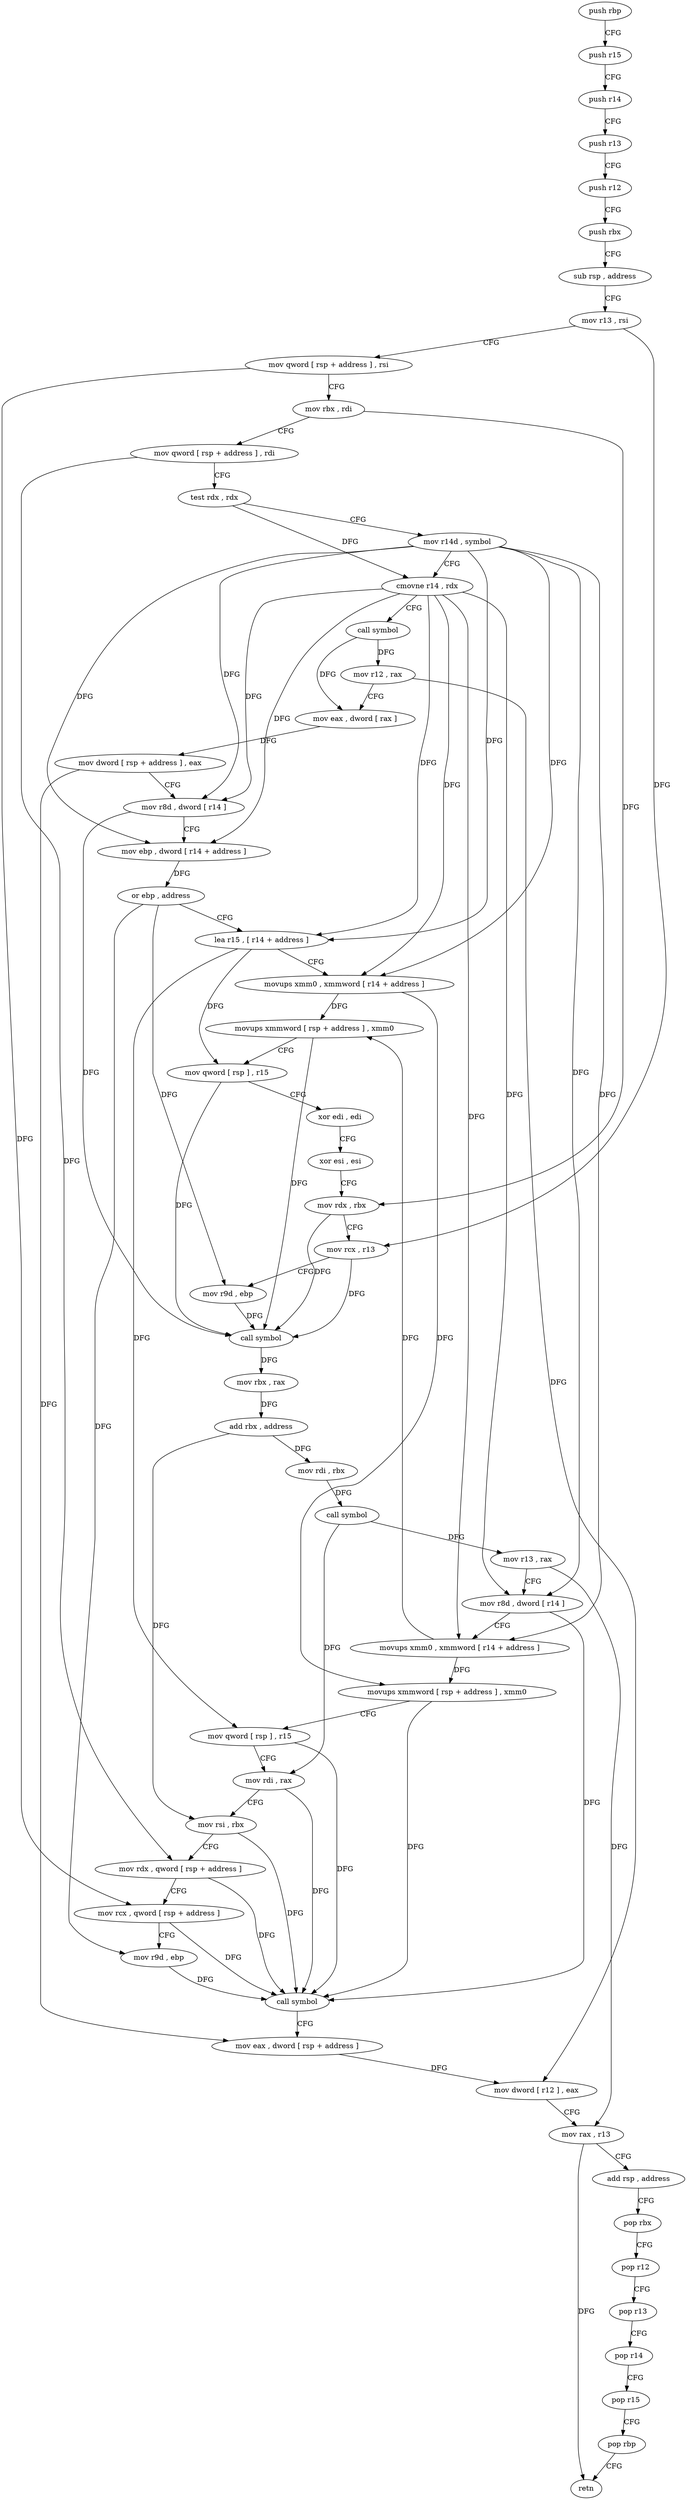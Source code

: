 digraph "func" {
"4308640" [label = "push rbp" ]
"4308641" [label = "push r15" ]
"4308643" [label = "push r14" ]
"4308645" [label = "push r13" ]
"4308647" [label = "push r12" ]
"4308649" [label = "push rbx" ]
"4308650" [label = "sub rsp , address" ]
"4308654" [label = "mov r13 , rsi" ]
"4308657" [label = "mov qword [ rsp + address ] , rsi" ]
"4308662" [label = "mov rbx , rdi" ]
"4308665" [label = "mov qword [ rsp + address ] , rdi" ]
"4308670" [label = "test rdx , rdx" ]
"4308673" [label = "mov r14d , symbol" ]
"4308679" [label = "cmovne r14 , rdx" ]
"4308683" [label = "call symbol" ]
"4308688" [label = "mov r12 , rax" ]
"4308691" [label = "mov eax , dword [ rax ]" ]
"4308693" [label = "mov dword [ rsp + address ] , eax" ]
"4308697" [label = "mov r8d , dword [ r14 ]" ]
"4308700" [label = "mov ebp , dword [ r14 + address ]" ]
"4308704" [label = "or ebp , address" ]
"4308707" [label = "lea r15 , [ r14 + address ]" ]
"4308711" [label = "movups xmm0 , xmmword [ r14 + address ]" ]
"4308716" [label = "movups xmmword [ rsp + address ] , xmm0" ]
"4308721" [label = "mov qword [ rsp ] , r15" ]
"4308725" [label = "xor edi , edi" ]
"4308727" [label = "xor esi , esi" ]
"4308729" [label = "mov rdx , rbx" ]
"4308732" [label = "mov rcx , r13" ]
"4308735" [label = "mov r9d , ebp" ]
"4308738" [label = "call symbol" ]
"4308743" [label = "mov rbx , rax" ]
"4308746" [label = "add rbx , address" ]
"4308750" [label = "mov rdi , rbx" ]
"4308753" [label = "call symbol" ]
"4308758" [label = "mov r13 , rax" ]
"4308761" [label = "mov r8d , dword [ r14 ]" ]
"4308764" [label = "movups xmm0 , xmmword [ r14 + address ]" ]
"4308769" [label = "movups xmmword [ rsp + address ] , xmm0" ]
"4308774" [label = "mov qword [ rsp ] , r15" ]
"4308778" [label = "mov rdi , rax" ]
"4308781" [label = "mov rsi , rbx" ]
"4308784" [label = "mov rdx , qword [ rsp + address ]" ]
"4308789" [label = "mov rcx , qword [ rsp + address ]" ]
"4308794" [label = "mov r9d , ebp" ]
"4308797" [label = "call symbol" ]
"4308802" [label = "mov eax , dword [ rsp + address ]" ]
"4308806" [label = "mov dword [ r12 ] , eax" ]
"4308810" [label = "mov rax , r13" ]
"4308813" [label = "add rsp , address" ]
"4308817" [label = "pop rbx" ]
"4308818" [label = "pop r12" ]
"4308820" [label = "pop r13" ]
"4308822" [label = "pop r14" ]
"4308824" [label = "pop r15" ]
"4308826" [label = "pop rbp" ]
"4308827" [label = "retn" ]
"4308640" -> "4308641" [ label = "CFG" ]
"4308641" -> "4308643" [ label = "CFG" ]
"4308643" -> "4308645" [ label = "CFG" ]
"4308645" -> "4308647" [ label = "CFG" ]
"4308647" -> "4308649" [ label = "CFG" ]
"4308649" -> "4308650" [ label = "CFG" ]
"4308650" -> "4308654" [ label = "CFG" ]
"4308654" -> "4308657" [ label = "CFG" ]
"4308654" -> "4308732" [ label = "DFG" ]
"4308657" -> "4308662" [ label = "CFG" ]
"4308657" -> "4308789" [ label = "DFG" ]
"4308662" -> "4308665" [ label = "CFG" ]
"4308662" -> "4308729" [ label = "DFG" ]
"4308665" -> "4308670" [ label = "CFG" ]
"4308665" -> "4308784" [ label = "DFG" ]
"4308670" -> "4308673" [ label = "CFG" ]
"4308670" -> "4308679" [ label = "DFG" ]
"4308673" -> "4308679" [ label = "CFG" ]
"4308673" -> "4308697" [ label = "DFG" ]
"4308673" -> "4308700" [ label = "DFG" ]
"4308673" -> "4308707" [ label = "DFG" ]
"4308673" -> "4308711" [ label = "DFG" ]
"4308673" -> "4308761" [ label = "DFG" ]
"4308673" -> "4308764" [ label = "DFG" ]
"4308679" -> "4308683" [ label = "CFG" ]
"4308679" -> "4308697" [ label = "DFG" ]
"4308679" -> "4308700" [ label = "DFG" ]
"4308679" -> "4308707" [ label = "DFG" ]
"4308679" -> "4308711" [ label = "DFG" ]
"4308679" -> "4308761" [ label = "DFG" ]
"4308679" -> "4308764" [ label = "DFG" ]
"4308683" -> "4308688" [ label = "DFG" ]
"4308683" -> "4308691" [ label = "DFG" ]
"4308688" -> "4308691" [ label = "CFG" ]
"4308688" -> "4308806" [ label = "DFG" ]
"4308691" -> "4308693" [ label = "DFG" ]
"4308693" -> "4308697" [ label = "CFG" ]
"4308693" -> "4308802" [ label = "DFG" ]
"4308697" -> "4308700" [ label = "CFG" ]
"4308697" -> "4308738" [ label = "DFG" ]
"4308700" -> "4308704" [ label = "DFG" ]
"4308704" -> "4308707" [ label = "CFG" ]
"4308704" -> "4308735" [ label = "DFG" ]
"4308704" -> "4308794" [ label = "DFG" ]
"4308707" -> "4308711" [ label = "CFG" ]
"4308707" -> "4308721" [ label = "DFG" ]
"4308707" -> "4308774" [ label = "DFG" ]
"4308711" -> "4308716" [ label = "DFG" ]
"4308711" -> "4308769" [ label = "DFG" ]
"4308716" -> "4308721" [ label = "CFG" ]
"4308716" -> "4308738" [ label = "DFG" ]
"4308721" -> "4308725" [ label = "CFG" ]
"4308721" -> "4308738" [ label = "DFG" ]
"4308725" -> "4308727" [ label = "CFG" ]
"4308727" -> "4308729" [ label = "CFG" ]
"4308729" -> "4308732" [ label = "CFG" ]
"4308729" -> "4308738" [ label = "DFG" ]
"4308732" -> "4308735" [ label = "CFG" ]
"4308732" -> "4308738" [ label = "DFG" ]
"4308735" -> "4308738" [ label = "DFG" ]
"4308738" -> "4308743" [ label = "DFG" ]
"4308743" -> "4308746" [ label = "DFG" ]
"4308746" -> "4308750" [ label = "DFG" ]
"4308746" -> "4308781" [ label = "DFG" ]
"4308750" -> "4308753" [ label = "DFG" ]
"4308753" -> "4308758" [ label = "DFG" ]
"4308753" -> "4308778" [ label = "DFG" ]
"4308758" -> "4308761" [ label = "CFG" ]
"4308758" -> "4308810" [ label = "DFG" ]
"4308761" -> "4308764" [ label = "CFG" ]
"4308761" -> "4308797" [ label = "DFG" ]
"4308764" -> "4308769" [ label = "DFG" ]
"4308764" -> "4308716" [ label = "DFG" ]
"4308769" -> "4308774" [ label = "CFG" ]
"4308769" -> "4308797" [ label = "DFG" ]
"4308774" -> "4308778" [ label = "CFG" ]
"4308774" -> "4308797" [ label = "DFG" ]
"4308778" -> "4308781" [ label = "CFG" ]
"4308778" -> "4308797" [ label = "DFG" ]
"4308781" -> "4308784" [ label = "CFG" ]
"4308781" -> "4308797" [ label = "DFG" ]
"4308784" -> "4308789" [ label = "CFG" ]
"4308784" -> "4308797" [ label = "DFG" ]
"4308789" -> "4308794" [ label = "CFG" ]
"4308789" -> "4308797" [ label = "DFG" ]
"4308794" -> "4308797" [ label = "DFG" ]
"4308797" -> "4308802" [ label = "CFG" ]
"4308802" -> "4308806" [ label = "DFG" ]
"4308806" -> "4308810" [ label = "CFG" ]
"4308810" -> "4308813" [ label = "CFG" ]
"4308810" -> "4308827" [ label = "DFG" ]
"4308813" -> "4308817" [ label = "CFG" ]
"4308817" -> "4308818" [ label = "CFG" ]
"4308818" -> "4308820" [ label = "CFG" ]
"4308820" -> "4308822" [ label = "CFG" ]
"4308822" -> "4308824" [ label = "CFG" ]
"4308824" -> "4308826" [ label = "CFG" ]
"4308826" -> "4308827" [ label = "CFG" ]
}
